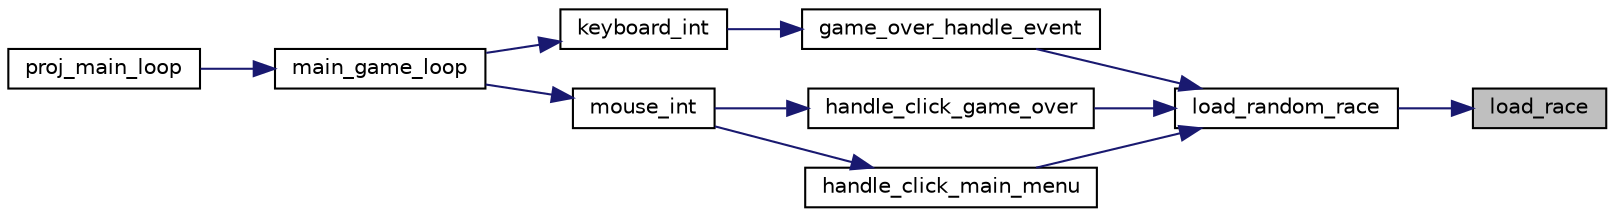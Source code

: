digraph "load_race"
{
 // LATEX_PDF_SIZE
  edge [fontname="Helvetica",fontsize="10",labelfontname="Helvetica",labelfontsize="10"];
  node [fontname="Helvetica",fontsize="10",shape=record];
  rankdir="RL";
  Node1 [label="load_race",height=0.2,width=0.4,color="black", fillcolor="grey75", style="filled", fontcolor="black",tooltip="Loads a race specified in the argument."];
  Node1 -> Node2 [dir="back",color="midnightblue",fontsize="10",style="solid",fontname="Helvetica"];
  Node2 [label="load_random_race",height=0.2,width=0.4,color="black", fillcolor="white", style="filled",URL="$game_8c.html#a6a94956db57ececfa054e4094a0a9117",tooltip="Loads a random race to be played."];
  Node2 -> Node3 [dir="back",color="midnightblue",fontsize="10",style="solid",fontname="Helvetica"];
  Node3 [label="game_over_handle_event",height=0.2,width=0.4,color="black", fillcolor="white", style="filled",URL="$gameover_8c.html#a89f3e108774a590e53e1df4c337c574e",tooltip="Handles the events for the game over screen. Handles the inputs for when the user is saving their hig..."];
  Node3 -> Node4 [dir="back",color="midnightblue",fontsize="10",style="solid",fontname="Helvetica"];
  Node4 [label="keyboard_int",height=0.2,width=0.4,color="black", fillcolor="white", style="filled",URL="$manager_8c.html#a55af6cf6aec4f5833321668f1d9e2527",tooltip="Handles the keyboard interrupts. Appropriately handles the keyboard interrupts depending on the games..."];
  Node4 -> Node5 [dir="back",color="midnightblue",fontsize="10",style="solid",fontname="Helvetica"];
  Node5 [label="main_game_loop",height=0.2,width=0.4,color="black", fillcolor="white", style="filled",URL="$manager_8c.html#abfa3e0325d0e3c711d629d90574a80fc",tooltip="Function that handles the main game loop. This function handles the interrupts appropriately."];
  Node5 -> Node6 [dir="back",color="midnightblue",fontsize="10",style="solid",fontname="Helvetica"];
  Node6 [label="proj_main_loop",height=0.2,width=0.4,color="black", fillcolor="white", style="filled",URL="$proj_8c.html#ad290208c74ef25eb347d1d96a390cd66",tooltip=" "];
  Node2 -> Node7 [dir="back",color="midnightblue",fontsize="10",style="solid",fontname="Helvetica"];
  Node7 [label="handle_click_game_over",height=0.2,width=0.4,color="black", fillcolor="white", style="filled",URL="$gameover_8c.html#a4e32957d7b9ce98188d666da53907748",tooltip="Handles and sets the correct gamestate based on where the user clicked."];
  Node7 -> Node8 [dir="back",color="midnightblue",fontsize="10",style="solid",fontname="Helvetica"];
  Node8 [label="mouse_int",height=0.2,width=0.4,color="black", fillcolor="white", style="filled",URL="$manager_8c.html#ae4c896cac6d43efb2e8384558e2a8389",tooltip="Handles the mouse interrupts. Appropriately handles the mouse interrupts depending on the gamestate."];
  Node8 -> Node5 [dir="back",color="midnightblue",fontsize="10",style="solid",fontname="Helvetica"];
  Node2 -> Node9 [dir="back",color="midnightblue",fontsize="10",style="solid",fontname="Helvetica"];
  Node9 [label="handle_click_main_menu",height=0.2,width=0.4,color="black", fillcolor="white", style="filled",URL="$menu_8c.html#aefaceb49f639f4b99e9cc93cf41faca4",tooltip="Handles a click in the main menu, swithing to the appropriate gamestate."];
  Node9 -> Node8 [dir="back",color="midnightblue",fontsize="10",style="solid",fontname="Helvetica"];
}
